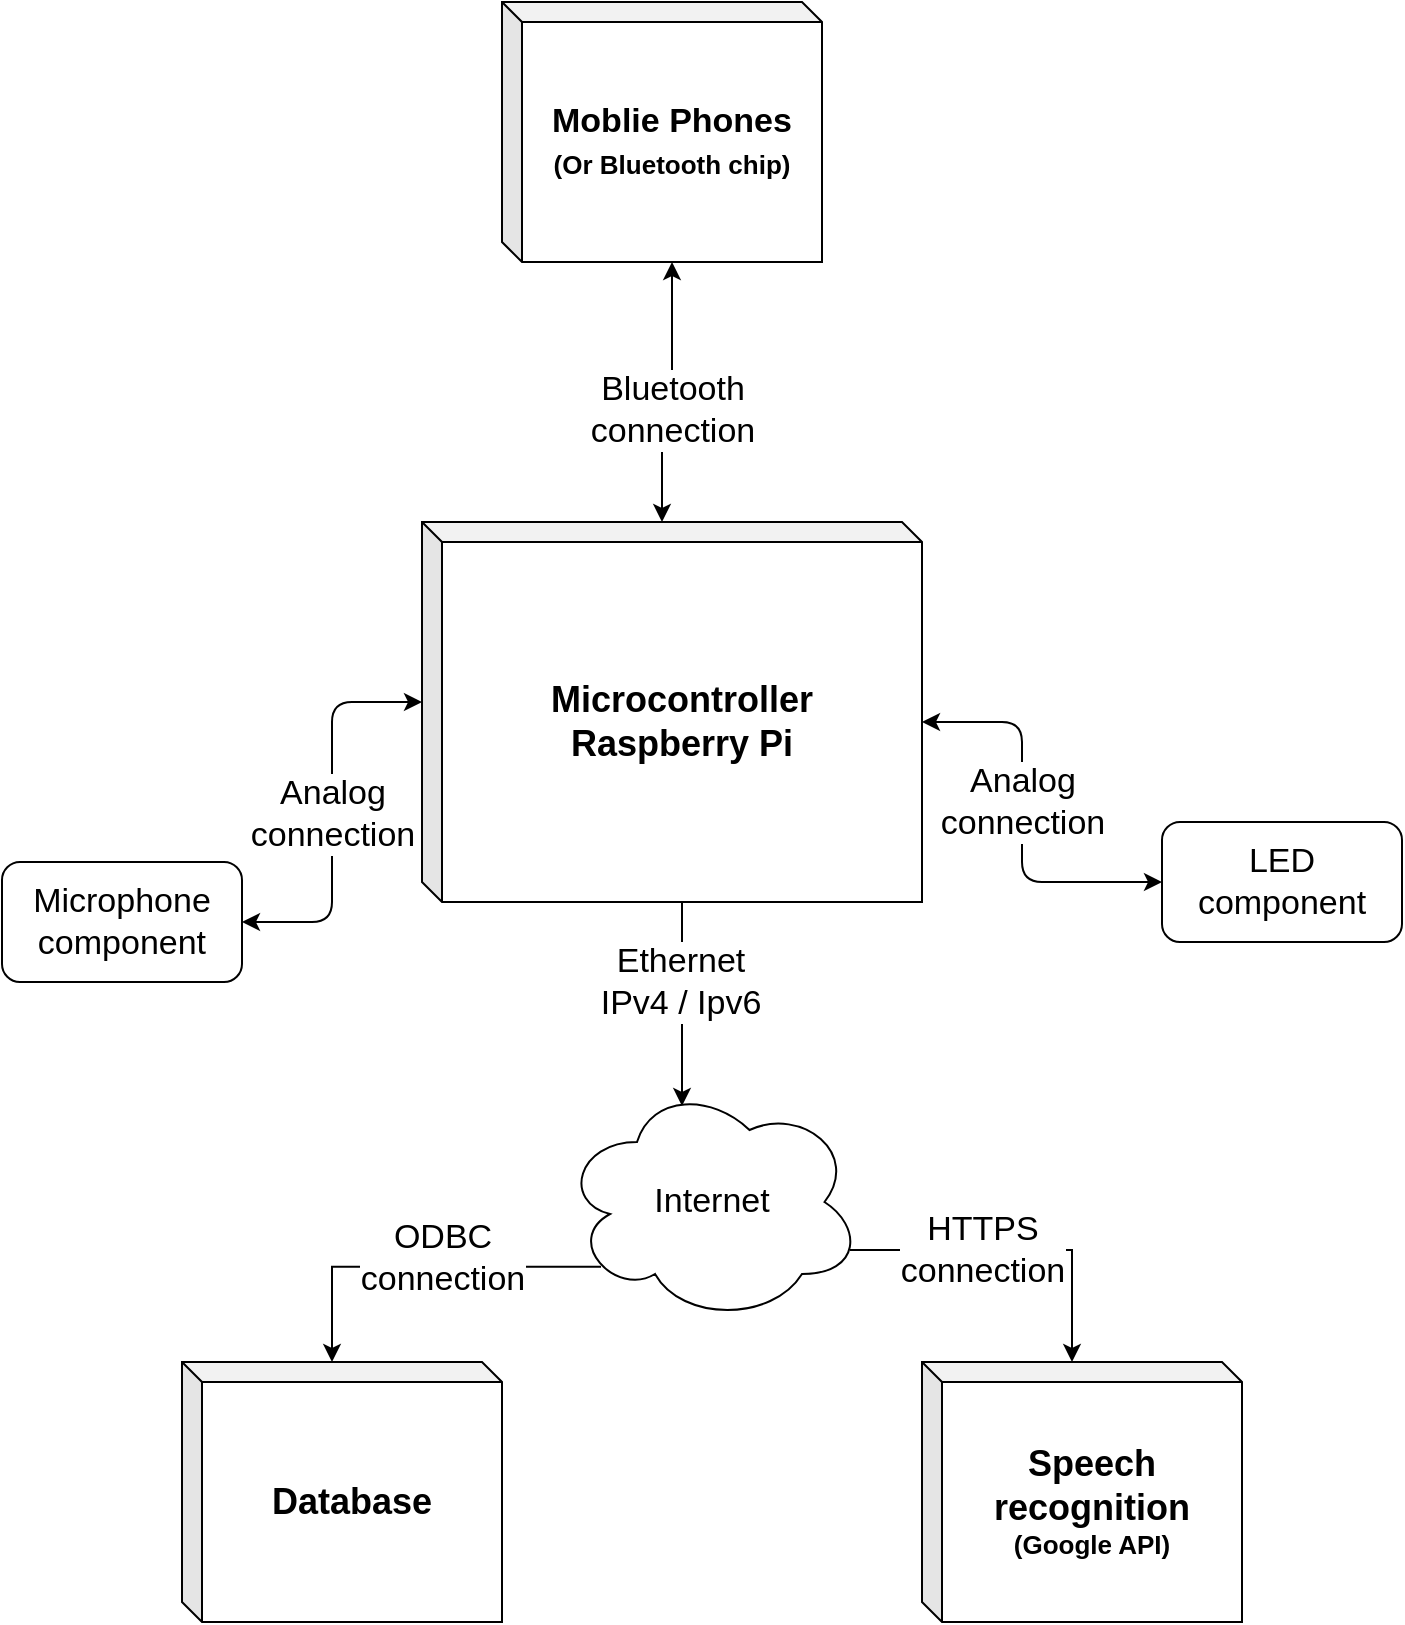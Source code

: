<mxfile version="14.1.8" type="device"><diagram id="y5QaWxKYO__ScF6bjQx2" name="Page-1"><mxGraphModel dx="893" dy="793" grid="1" gridSize="10" guides="1" tooltips="1" connect="1" arrows="1" fold="1" page="1" pageScale="1" pageWidth="827" pageHeight="1169" math="0" shadow="0"><root><mxCell id="0"/><mxCell id="1" parent="0"/><mxCell id="bdu-cC-fUGQQ6I3fpPKl-15" style="edgeStyle=orthogonalEdgeStyle;rounded=0;orthogonalLoop=1;jettySize=auto;html=1;exitX=0;exitY=0;exitDx=130;exitDy=190;exitPerimeter=0;entryX=0.4;entryY=0.1;entryDx=0;entryDy=0;entryPerimeter=0;fontSize=17;" edge="1" parent="1" source="bdu-cC-fUGQQ6I3fpPKl-2" target="bdu-cC-fUGQQ6I3fpPKl-11"><mxGeometry relative="1" as="geometry"/></mxCell><mxCell id="bdu-cC-fUGQQ6I3fpPKl-16" value="Ethernet&lt;br&gt;IPv4 / Ipv6" style="edgeLabel;html=1;align=center;verticalAlign=middle;resizable=0;points=[];fontSize=17;" vertex="1" connectable="0" parent="bdu-cC-fUGQQ6I3fpPKl-15"><mxGeometry x="-0.414" y="-1" relative="1" as="geometry"><mxPoint y="10" as="offset"/></mxGeometry></mxCell><mxCell id="bdu-cC-fUGQQ6I3fpPKl-2" value="&lt;font style=&quot;font-size: 18px&quot;&gt;&lt;b&gt;Microcontroller&lt;br&gt;Raspberry Pi&lt;/b&gt;&lt;/font&gt;" style="shape=cube;whiteSpace=wrap;html=1;boundedLbl=1;backgroundOutline=1;darkOpacity=0.05;darkOpacity2=0.1;direction=east;size=10;" vertex="1" parent="1"><mxGeometry x="250" y="340" width="250" height="190" as="geometry"/></mxCell><mxCell id="bdu-cC-fUGQQ6I3fpPKl-3" value="&lt;b&gt;Moblie Phones&lt;br&gt;&lt;font style=&quot;font-size: 13px&quot;&gt;(Or Bluetooth chip)&lt;/font&gt;&lt;br&gt;&lt;/b&gt;" style="shape=cube;whiteSpace=wrap;html=1;boundedLbl=1;backgroundOutline=1;darkOpacity=0.05;darkOpacity2=0.1;size=10;fontSize=17;" vertex="1" parent="1"><mxGeometry x="290" y="80" width="160" height="130" as="geometry"/></mxCell><mxCell id="bdu-cC-fUGQQ6I3fpPKl-4" value="&lt;font&gt;&lt;b&gt;&lt;span style=&quot;font-size: 18px&quot;&gt;Speech recognition&lt;/span&gt;&lt;br&gt;&lt;font style=&quot;font-size: 13px&quot;&gt;(Google API)&lt;/font&gt;&lt;/b&gt;&lt;/font&gt;" style="shape=cube;whiteSpace=wrap;html=1;boundedLbl=1;backgroundOutline=1;darkOpacity=0.05;darkOpacity2=0.1;size=10;" vertex="1" parent="1"><mxGeometry x="500" y="760" width="160" height="130" as="geometry"/></mxCell><mxCell id="bdu-cC-fUGQQ6I3fpPKl-5" value="&lt;font style=&quot;font-size: 18px&quot;&gt;&lt;b&gt;Database&lt;/b&gt;&lt;/font&gt;" style="shape=cube;whiteSpace=wrap;html=1;boundedLbl=1;backgroundOutline=1;darkOpacity=0.05;darkOpacity2=0.1;size=10;" vertex="1" parent="1"><mxGeometry x="130" y="760" width="160" height="130" as="geometry"/></mxCell><mxCell id="bdu-cC-fUGQQ6I3fpPKl-8" value="Microphone&lt;br&gt;component" style="rounded=1;whiteSpace=wrap;html=1;fontSize=17;" vertex="1" parent="1"><mxGeometry x="40" y="510" width="120" height="60" as="geometry"/></mxCell><mxCell id="bdu-cC-fUGQQ6I3fpPKl-17" style="edgeStyle=orthogonalEdgeStyle;rounded=0;orthogonalLoop=1;jettySize=auto;html=1;exitX=0.13;exitY=0.77;exitDx=0;exitDy=0;exitPerimeter=0;entryX=0;entryY=0;entryDx=75;entryDy=0;entryPerimeter=0;fontSize=17;" edge="1" parent="1" source="bdu-cC-fUGQQ6I3fpPKl-11" target="bdu-cC-fUGQQ6I3fpPKl-5"><mxGeometry relative="1" as="geometry"/></mxCell><mxCell id="bdu-cC-fUGQQ6I3fpPKl-19" value="ODBC&lt;br&gt;connection" style="edgeLabel;html=1;align=center;verticalAlign=middle;resizable=0;points=[];fontSize=17;" vertex="1" connectable="0" parent="bdu-cC-fUGQQ6I3fpPKl-17"><mxGeometry x="-0.121" y="-5" relative="1" as="geometry"><mxPoint as="offset"/></mxGeometry></mxCell><mxCell id="bdu-cC-fUGQQ6I3fpPKl-18" style="edgeStyle=orthogonalEdgeStyle;rounded=0;orthogonalLoop=1;jettySize=auto;html=1;exitX=0.96;exitY=0.7;exitDx=0;exitDy=0;exitPerimeter=0;entryX=0;entryY=0;entryDx=75;entryDy=0;entryPerimeter=0;fontSize=17;" edge="1" parent="1" source="bdu-cC-fUGQQ6I3fpPKl-11" target="bdu-cC-fUGQQ6I3fpPKl-4"><mxGeometry relative="1" as="geometry"/></mxCell><mxCell id="bdu-cC-fUGQQ6I3fpPKl-20" value="HTTPS&lt;br&gt;connection" style="edgeLabel;html=1;align=center;verticalAlign=middle;resizable=0;points=[];fontSize=17;" vertex="1" connectable="0" parent="bdu-cC-fUGQQ6I3fpPKl-18"><mxGeometry x="-0.036" relative="1" as="geometry"><mxPoint x="-14.83" as="offset"/></mxGeometry></mxCell><mxCell id="bdu-cC-fUGQQ6I3fpPKl-11" value="Internet" style="ellipse;shape=cloud;whiteSpace=wrap;html=1;fontSize=17;" vertex="1" parent="1"><mxGeometry x="320" y="620" width="150" height="120" as="geometry"/></mxCell><mxCell id="bdu-cC-fUGQQ6I3fpPKl-12" value="LED&lt;br&gt;component" style="rounded=1;whiteSpace=wrap;html=1;fontSize=17;" vertex="1" parent="1"><mxGeometry x="620" y="490" width="120" height="60" as="geometry"/></mxCell><mxCell id="bdu-cC-fUGQQ6I3fpPKl-23" value="" style="endArrow=classic;startArrow=classic;html=1;fontSize=17;entryX=0;entryY=0;entryDx=0;entryDy=90;entryPerimeter=0;exitX=1;exitY=0.5;exitDx=0;exitDy=0;edgeStyle=orthogonalEdgeStyle;" edge="1" parent="1" source="bdu-cC-fUGQQ6I3fpPKl-8" target="bdu-cC-fUGQQ6I3fpPKl-2"><mxGeometry width="50" height="50" relative="1" as="geometry"><mxPoint x="400" y="330" as="sourcePoint"/><mxPoint x="450" y="280" as="targetPoint"/></mxGeometry></mxCell><mxCell id="bdu-cC-fUGQQ6I3fpPKl-24" value="Analog&lt;br&gt;connection" style="edgeLabel;html=1;align=center;verticalAlign=middle;resizable=0;points=[];fontSize=17;" vertex="1" connectable="0" parent="bdu-cC-fUGQQ6I3fpPKl-23"><mxGeometry x="0.197" y="2" relative="1" as="geometry"><mxPoint x="2" y="20" as="offset"/></mxGeometry></mxCell><mxCell id="bdu-cC-fUGQQ6I3fpPKl-26" value="" style="endArrow=classic;startArrow=classic;html=1;fontSize=17;entryX=0;entryY=0.5;entryDx=0;entryDy=0;exitX=0;exitY=0;exitDx=250;exitDy=100;edgeStyle=orthogonalEdgeStyle;exitPerimeter=0;" edge="1" parent="1" source="bdu-cC-fUGQQ6I3fpPKl-2" target="bdu-cC-fUGQQ6I3fpPKl-12"><mxGeometry width="50" height="50" relative="1" as="geometry"><mxPoint x="530" y="400" as="sourcePoint"/><mxPoint x="710" y="450" as="targetPoint"/><Array as="points"><mxPoint x="550" y="440"/><mxPoint x="550" y="520"/></Array></mxGeometry></mxCell><mxCell id="bdu-cC-fUGQQ6I3fpPKl-27" value="Analog&lt;br&gt;connection" style="edgeLabel;html=1;align=center;verticalAlign=middle;resizable=0;points=[];fontSize=17;" vertex="1" connectable="0" parent="bdu-cC-fUGQQ6I3fpPKl-26"><mxGeometry x="0.197" y="2" relative="1" as="geometry"><mxPoint x="-2" y="-30" as="offset"/></mxGeometry></mxCell><mxCell id="bdu-cC-fUGQQ6I3fpPKl-33" value="" style="endArrow=classic;startArrow=classic;html=1;fontSize=17;entryX=0;entryY=0;entryDx=85;entryDy=130;entryPerimeter=0;exitX=0;exitY=0;exitDx=120;exitDy=0;edgeStyle=orthogonalEdgeStyle;exitPerimeter=0;" edge="1" parent="1" source="bdu-cC-fUGQQ6I3fpPKl-2" target="bdu-cC-fUGQQ6I3fpPKl-3"><mxGeometry width="50" height="50" relative="1" as="geometry"><mxPoint x="170" y="550" as="sourcePoint"/><mxPoint x="260" y="440" as="targetPoint"/></mxGeometry></mxCell><mxCell id="bdu-cC-fUGQQ6I3fpPKl-34" value="Bluetooth&lt;br&gt;connection" style="edgeLabel;html=1;align=center;verticalAlign=middle;resizable=0;points=[];fontSize=17;" vertex="1" connectable="0" parent="bdu-cC-fUGQQ6I3fpPKl-33"><mxGeometry x="0.197" y="2" relative="1" as="geometry"><mxPoint x="2" y="20" as="offset"/></mxGeometry></mxCell></root></mxGraphModel></diagram></mxfile>